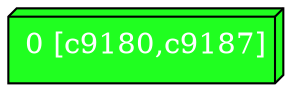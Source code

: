 diGraph libnss3{
	libnss3_0  [style=filled fillcolor="#20FF20" fontcolor="#ffffff" shape=box3d label="0 [c9180,c9187]"]


}